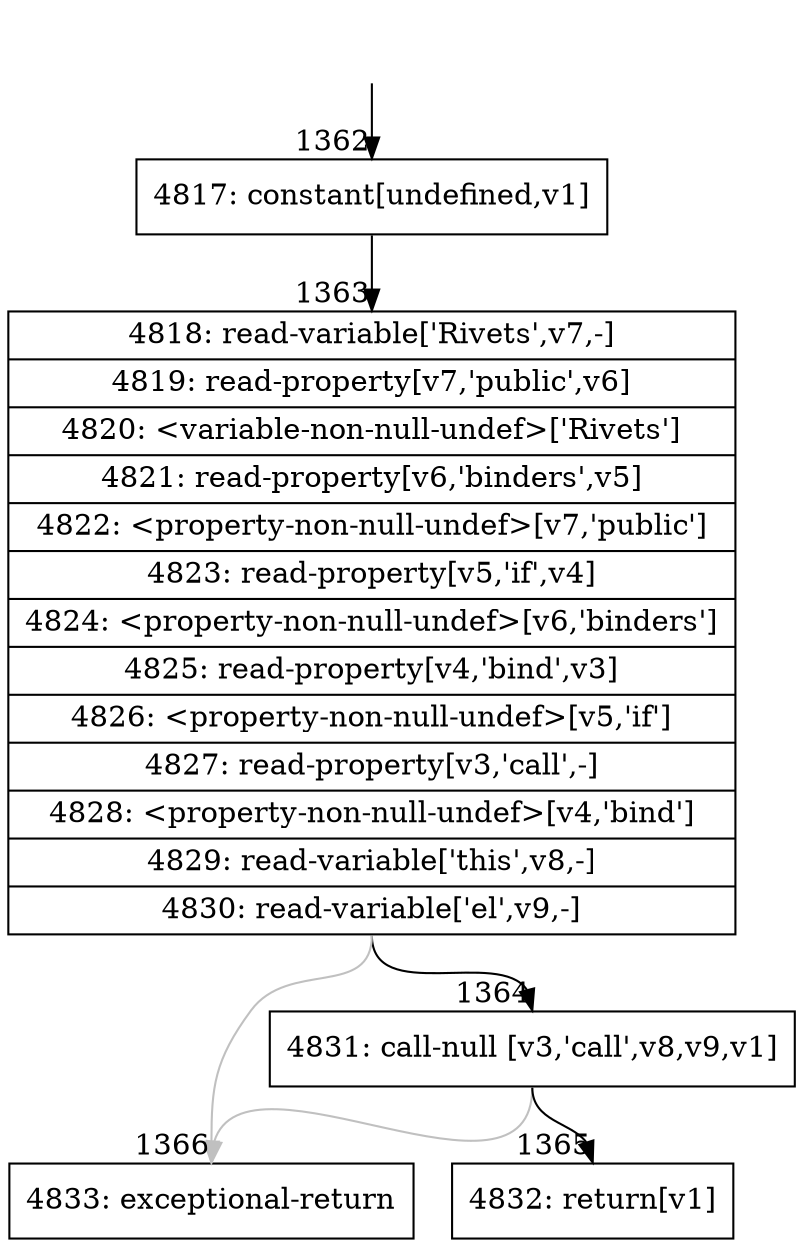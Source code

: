 digraph {
rankdir="TD"
BB_entry103[shape=none,label=""];
BB_entry103 -> BB1362 [tailport=s, headport=n, headlabel="    1362"]
BB1362 [shape=record label="{4817: constant[undefined,v1]}" ] 
BB1362 -> BB1363 [tailport=s, headport=n, headlabel="      1363"]
BB1363 [shape=record label="{4818: read-variable['Rivets',v7,-]|4819: read-property[v7,'public',v6]|4820: \<variable-non-null-undef\>['Rivets']|4821: read-property[v6,'binders',v5]|4822: \<property-non-null-undef\>[v7,'public']|4823: read-property[v5,'if',v4]|4824: \<property-non-null-undef\>[v6,'binders']|4825: read-property[v4,'bind',v3]|4826: \<property-non-null-undef\>[v5,'if']|4827: read-property[v3,'call',-]|4828: \<property-non-null-undef\>[v4,'bind']|4829: read-variable['this',v8,-]|4830: read-variable['el',v9,-]}" ] 
BB1363 -> BB1364 [tailport=s, headport=n, headlabel="      1364"]
BB1363 -> BB1366 [tailport=s, headport=n, color=gray, headlabel="      1366"]
BB1364 [shape=record label="{4831: call-null [v3,'call',v8,v9,v1]}" ] 
BB1364 -> BB1365 [tailport=s, headport=n, headlabel="      1365"]
BB1364 -> BB1366 [tailport=s, headport=n, color=gray]
BB1365 [shape=record label="{4832: return[v1]}" ] 
BB1366 [shape=record label="{4833: exceptional-return}" ] 
//#$~ 1075
}
